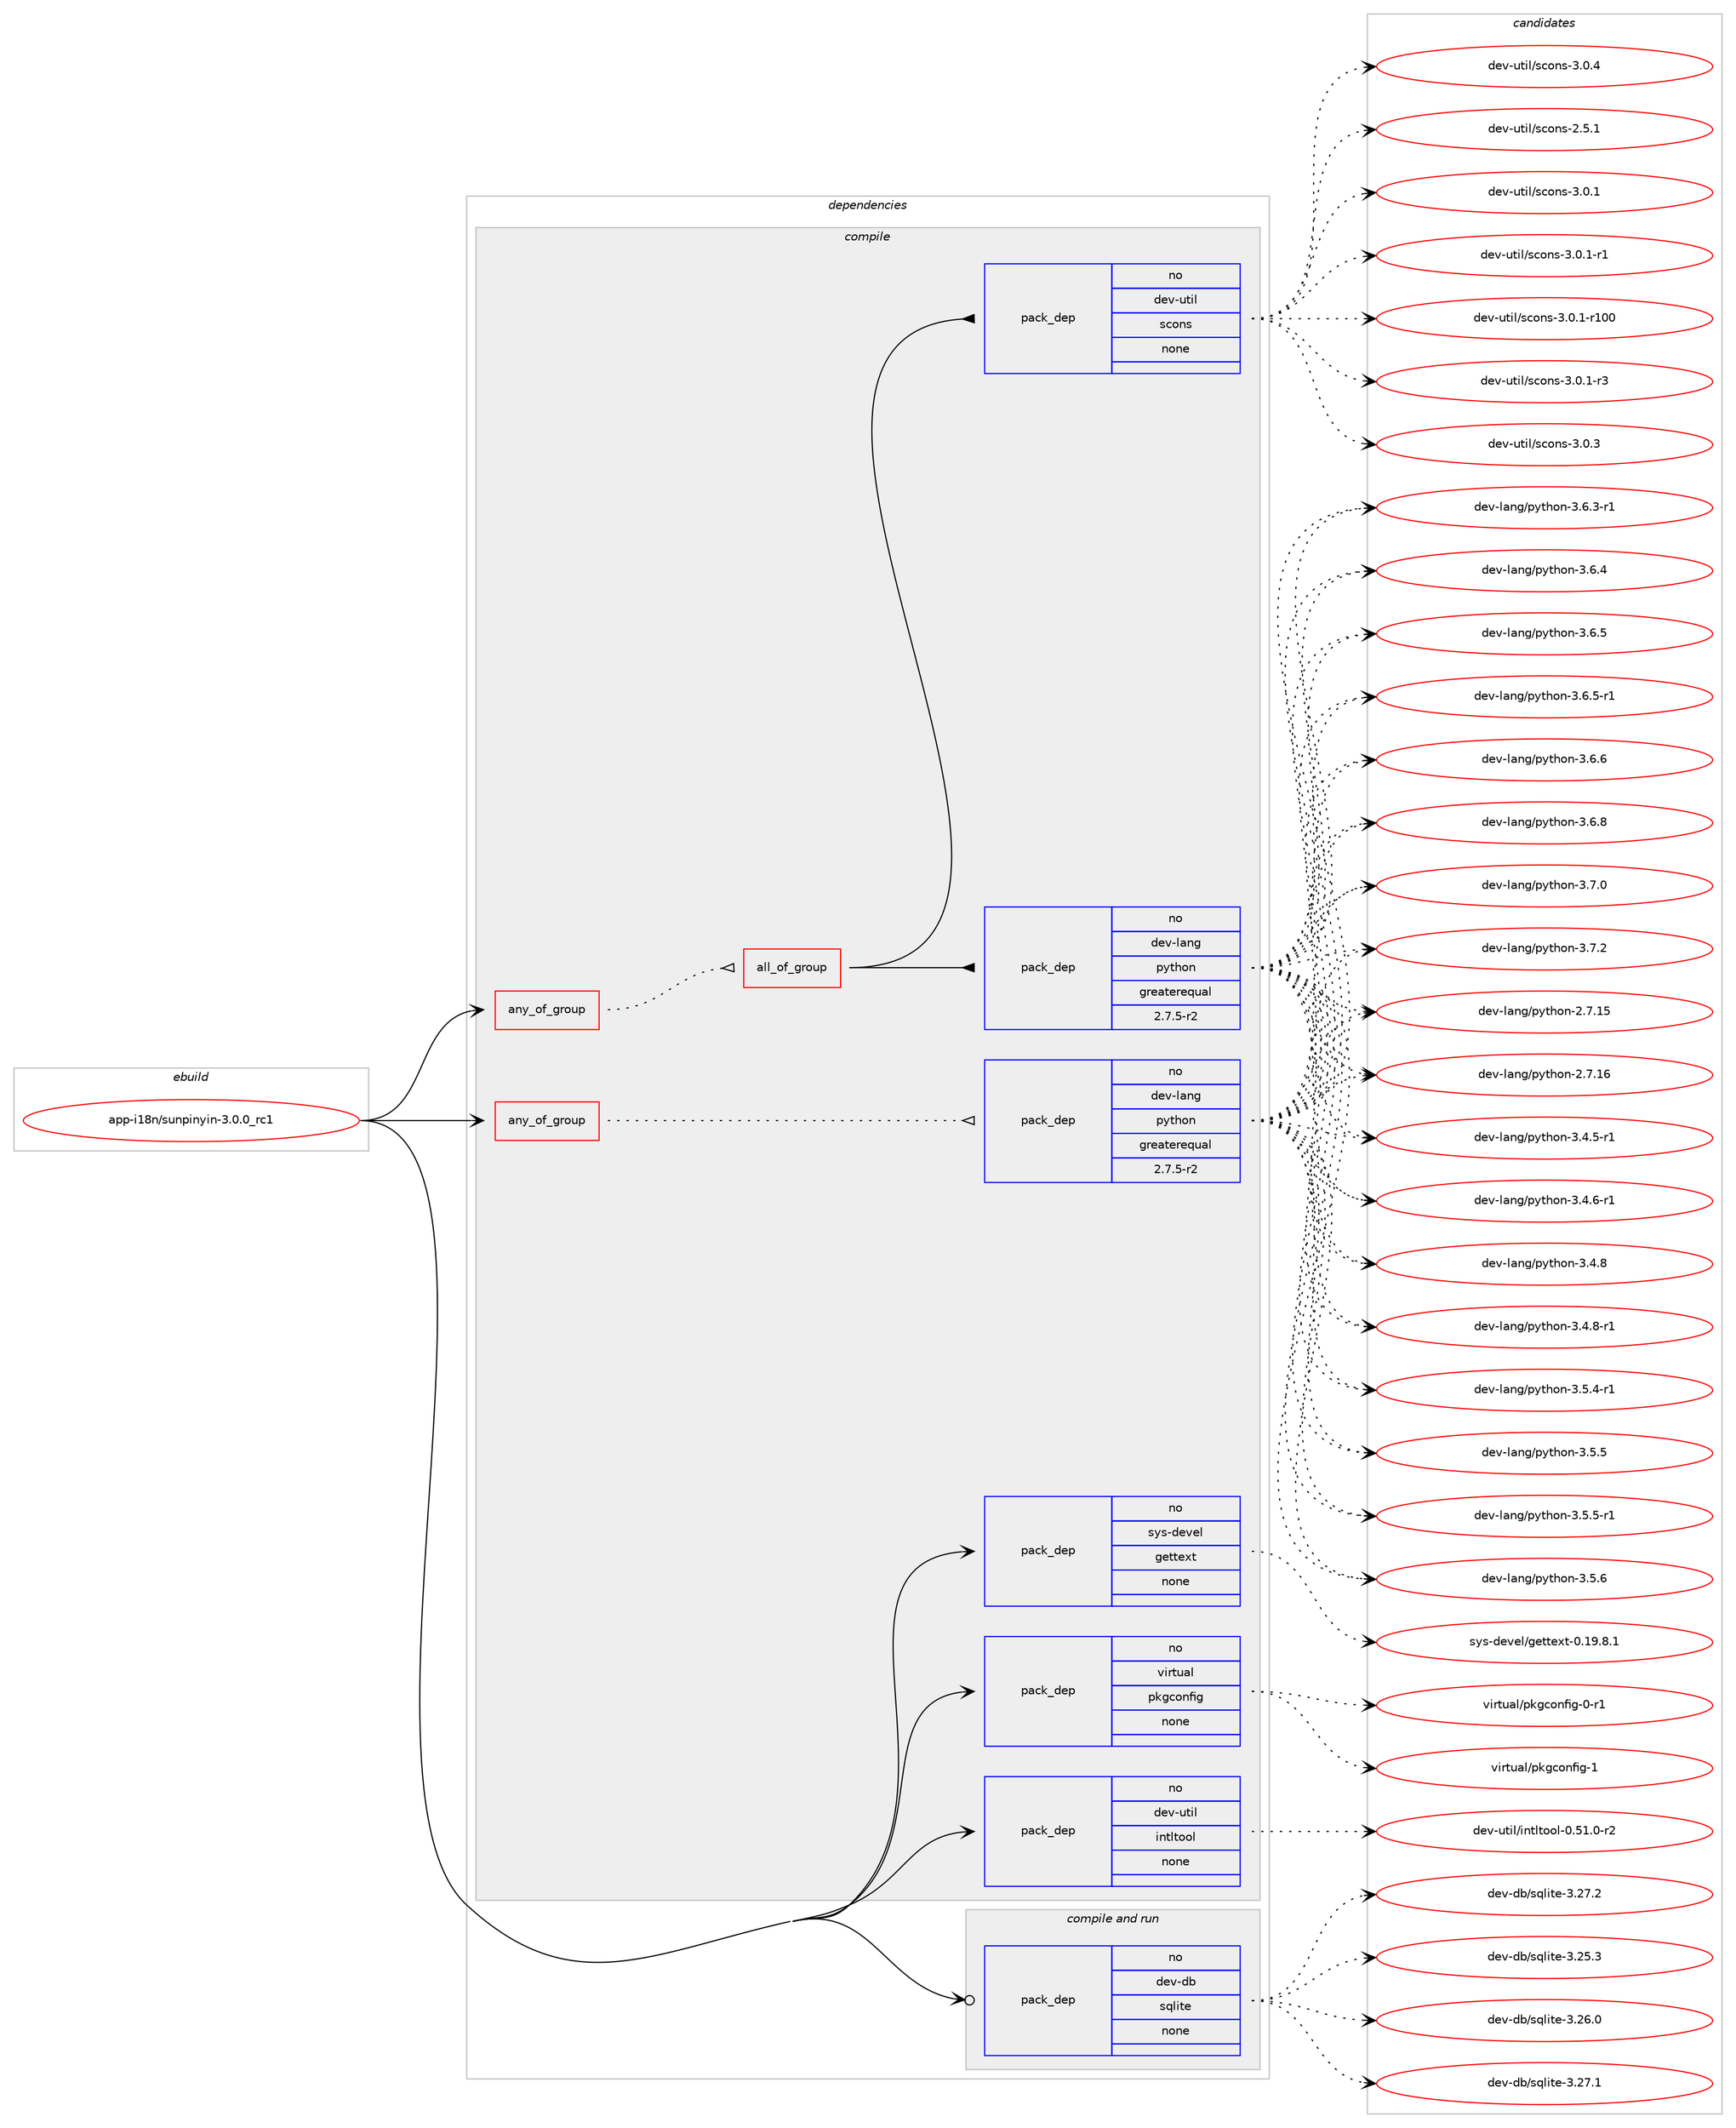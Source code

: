 digraph prolog {

# *************
# Graph options
# *************

newrank=true;
concentrate=true;
compound=true;
graph [rankdir=LR,fontname=Helvetica,fontsize=10,ranksep=1.5];#, ranksep=2.5, nodesep=0.2];
edge  [arrowhead=vee];
node  [fontname=Helvetica,fontsize=10];

# **********
# The ebuild
# **********

subgraph cluster_leftcol {
color=gray;
rank=same;
label=<<i>ebuild</i>>;
id [label="app-i18n/sunpinyin-3.0.0_rc1", color=red, width=4, href="../app-i18n/sunpinyin-3.0.0_rc1.svg"];
}

# ****************
# The dependencies
# ****************

subgraph cluster_midcol {
color=gray;
label=<<i>dependencies</i>>;
subgraph cluster_compile {
fillcolor="#eeeeee";
style=filled;
label=<<i>compile</i>>;
subgraph any19610 {
dependency1296110 [label=<<TABLE BORDER="0" CELLBORDER="1" CELLSPACING="0" CELLPADDING="4"><TR><TD CELLPADDING="10">any_of_group</TD></TR></TABLE>>, shape=none, color=red];subgraph all543 {
dependency1296111 [label=<<TABLE BORDER="0" CELLBORDER="1" CELLSPACING="0" CELLPADDING="4"><TR><TD CELLPADDING="10">all_of_group</TD></TR></TABLE>>, shape=none, color=red];subgraph pack923209 {
dependency1296112 [label=<<TABLE BORDER="0" CELLBORDER="1" CELLSPACING="0" CELLPADDING="4" WIDTH="220"><TR><TD ROWSPAN="6" CELLPADDING="30">pack_dep</TD></TR><TR><TD WIDTH="110">no</TD></TR><TR><TD>dev-lang</TD></TR><TR><TD>python</TD></TR><TR><TD>greaterequal</TD></TR><TR><TD>2.7.5-r2</TD></TR></TABLE>>, shape=none, color=blue];
}
dependency1296111:e -> dependency1296112:w [weight=20,style="solid",arrowhead="inv"];
subgraph pack923210 {
dependency1296113 [label=<<TABLE BORDER="0" CELLBORDER="1" CELLSPACING="0" CELLPADDING="4" WIDTH="220"><TR><TD ROWSPAN="6" CELLPADDING="30">pack_dep</TD></TR><TR><TD WIDTH="110">no</TD></TR><TR><TD>dev-util</TD></TR><TR><TD>scons</TD></TR><TR><TD>none</TD></TR><TR><TD></TD></TR></TABLE>>, shape=none, color=blue];
}
dependency1296111:e -> dependency1296113:w [weight=20,style="solid",arrowhead="inv"];
}
dependency1296110:e -> dependency1296111:w [weight=20,style="dotted",arrowhead="oinv"];
}
id:e -> dependency1296110:w [weight=20,style="solid",arrowhead="vee"];
subgraph any19611 {
dependency1296114 [label=<<TABLE BORDER="0" CELLBORDER="1" CELLSPACING="0" CELLPADDING="4"><TR><TD CELLPADDING="10">any_of_group</TD></TR></TABLE>>, shape=none, color=red];subgraph pack923211 {
dependency1296115 [label=<<TABLE BORDER="0" CELLBORDER="1" CELLSPACING="0" CELLPADDING="4" WIDTH="220"><TR><TD ROWSPAN="6" CELLPADDING="30">pack_dep</TD></TR><TR><TD WIDTH="110">no</TD></TR><TR><TD>dev-lang</TD></TR><TR><TD>python</TD></TR><TR><TD>greaterequal</TD></TR><TR><TD>2.7.5-r2</TD></TR></TABLE>>, shape=none, color=blue];
}
dependency1296114:e -> dependency1296115:w [weight=20,style="dotted",arrowhead="oinv"];
}
id:e -> dependency1296114:w [weight=20,style="solid",arrowhead="vee"];
subgraph pack923212 {
dependency1296116 [label=<<TABLE BORDER="0" CELLBORDER="1" CELLSPACING="0" CELLPADDING="4" WIDTH="220"><TR><TD ROWSPAN="6" CELLPADDING="30">pack_dep</TD></TR><TR><TD WIDTH="110">no</TD></TR><TR><TD>dev-util</TD></TR><TR><TD>intltool</TD></TR><TR><TD>none</TD></TR><TR><TD></TD></TR></TABLE>>, shape=none, color=blue];
}
id:e -> dependency1296116:w [weight=20,style="solid",arrowhead="vee"];
subgraph pack923213 {
dependency1296117 [label=<<TABLE BORDER="0" CELLBORDER="1" CELLSPACING="0" CELLPADDING="4" WIDTH="220"><TR><TD ROWSPAN="6" CELLPADDING="30">pack_dep</TD></TR><TR><TD WIDTH="110">no</TD></TR><TR><TD>sys-devel</TD></TR><TR><TD>gettext</TD></TR><TR><TD>none</TD></TR><TR><TD></TD></TR></TABLE>>, shape=none, color=blue];
}
id:e -> dependency1296117:w [weight=20,style="solid",arrowhead="vee"];
subgraph pack923214 {
dependency1296118 [label=<<TABLE BORDER="0" CELLBORDER="1" CELLSPACING="0" CELLPADDING="4" WIDTH="220"><TR><TD ROWSPAN="6" CELLPADDING="30">pack_dep</TD></TR><TR><TD WIDTH="110">no</TD></TR><TR><TD>virtual</TD></TR><TR><TD>pkgconfig</TD></TR><TR><TD>none</TD></TR><TR><TD></TD></TR></TABLE>>, shape=none, color=blue];
}
id:e -> dependency1296118:w [weight=20,style="solid",arrowhead="vee"];
}
subgraph cluster_compileandrun {
fillcolor="#eeeeee";
style=filled;
label=<<i>compile and run</i>>;
subgraph pack923215 {
dependency1296119 [label=<<TABLE BORDER="0" CELLBORDER="1" CELLSPACING="0" CELLPADDING="4" WIDTH="220"><TR><TD ROWSPAN="6" CELLPADDING="30">pack_dep</TD></TR><TR><TD WIDTH="110">no</TD></TR><TR><TD>dev-db</TD></TR><TR><TD>sqlite</TD></TR><TR><TD>none</TD></TR><TR><TD></TD></TR></TABLE>>, shape=none, color=blue];
}
id:e -> dependency1296119:w [weight=20,style="solid",arrowhead="odotvee"];
}
subgraph cluster_run {
fillcolor="#eeeeee";
style=filled;
label=<<i>run</i>>;
}
}

# **************
# The candidates
# **************

subgraph cluster_choices {
rank=same;
color=gray;
label=<<i>candidates</i>>;

subgraph choice923209 {
color=black;
nodesep=1;
choice10010111845108971101034711212111610411111045504655464953 [label="dev-lang/python-2.7.15", color=red, width=4,href="../dev-lang/python-2.7.15.svg"];
choice10010111845108971101034711212111610411111045504655464954 [label="dev-lang/python-2.7.16", color=red, width=4,href="../dev-lang/python-2.7.16.svg"];
choice1001011184510897110103471121211161041111104551465246534511449 [label="dev-lang/python-3.4.5-r1", color=red, width=4,href="../dev-lang/python-3.4.5-r1.svg"];
choice1001011184510897110103471121211161041111104551465246544511449 [label="dev-lang/python-3.4.6-r1", color=red, width=4,href="../dev-lang/python-3.4.6-r1.svg"];
choice100101118451089711010347112121116104111110455146524656 [label="dev-lang/python-3.4.8", color=red, width=4,href="../dev-lang/python-3.4.8.svg"];
choice1001011184510897110103471121211161041111104551465246564511449 [label="dev-lang/python-3.4.8-r1", color=red, width=4,href="../dev-lang/python-3.4.8-r1.svg"];
choice1001011184510897110103471121211161041111104551465346524511449 [label="dev-lang/python-3.5.4-r1", color=red, width=4,href="../dev-lang/python-3.5.4-r1.svg"];
choice100101118451089711010347112121116104111110455146534653 [label="dev-lang/python-3.5.5", color=red, width=4,href="../dev-lang/python-3.5.5.svg"];
choice1001011184510897110103471121211161041111104551465346534511449 [label="dev-lang/python-3.5.5-r1", color=red, width=4,href="../dev-lang/python-3.5.5-r1.svg"];
choice100101118451089711010347112121116104111110455146534654 [label="dev-lang/python-3.5.6", color=red, width=4,href="../dev-lang/python-3.5.6.svg"];
choice1001011184510897110103471121211161041111104551465446514511449 [label="dev-lang/python-3.6.3-r1", color=red, width=4,href="../dev-lang/python-3.6.3-r1.svg"];
choice100101118451089711010347112121116104111110455146544652 [label="dev-lang/python-3.6.4", color=red, width=4,href="../dev-lang/python-3.6.4.svg"];
choice100101118451089711010347112121116104111110455146544653 [label="dev-lang/python-3.6.5", color=red, width=4,href="../dev-lang/python-3.6.5.svg"];
choice1001011184510897110103471121211161041111104551465446534511449 [label="dev-lang/python-3.6.5-r1", color=red, width=4,href="../dev-lang/python-3.6.5-r1.svg"];
choice100101118451089711010347112121116104111110455146544654 [label="dev-lang/python-3.6.6", color=red, width=4,href="../dev-lang/python-3.6.6.svg"];
choice100101118451089711010347112121116104111110455146544656 [label="dev-lang/python-3.6.8", color=red, width=4,href="../dev-lang/python-3.6.8.svg"];
choice100101118451089711010347112121116104111110455146554648 [label="dev-lang/python-3.7.0", color=red, width=4,href="../dev-lang/python-3.7.0.svg"];
choice100101118451089711010347112121116104111110455146554650 [label="dev-lang/python-3.7.2", color=red, width=4,href="../dev-lang/python-3.7.2.svg"];
dependency1296112:e -> choice10010111845108971101034711212111610411111045504655464953:w [style=dotted,weight="100"];
dependency1296112:e -> choice10010111845108971101034711212111610411111045504655464954:w [style=dotted,weight="100"];
dependency1296112:e -> choice1001011184510897110103471121211161041111104551465246534511449:w [style=dotted,weight="100"];
dependency1296112:e -> choice1001011184510897110103471121211161041111104551465246544511449:w [style=dotted,weight="100"];
dependency1296112:e -> choice100101118451089711010347112121116104111110455146524656:w [style=dotted,weight="100"];
dependency1296112:e -> choice1001011184510897110103471121211161041111104551465246564511449:w [style=dotted,weight="100"];
dependency1296112:e -> choice1001011184510897110103471121211161041111104551465346524511449:w [style=dotted,weight="100"];
dependency1296112:e -> choice100101118451089711010347112121116104111110455146534653:w [style=dotted,weight="100"];
dependency1296112:e -> choice1001011184510897110103471121211161041111104551465346534511449:w [style=dotted,weight="100"];
dependency1296112:e -> choice100101118451089711010347112121116104111110455146534654:w [style=dotted,weight="100"];
dependency1296112:e -> choice1001011184510897110103471121211161041111104551465446514511449:w [style=dotted,weight="100"];
dependency1296112:e -> choice100101118451089711010347112121116104111110455146544652:w [style=dotted,weight="100"];
dependency1296112:e -> choice100101118451089711010347112121116104111110455146544653:w [style=dotted,weight="100"];
dependency1296112:e -> choice1001011184510897110103471121211161041111104551465446534511449:w [style=dotted,weight="100"];
dependency1296112:e -> choice100101118451089711010347112121116104111110455146544654:w [style=dotted,weight="100"];
dependency1296112:e -> choice100101118451089711010347112121116104111110455146544656:w [style=dotted,weight="100"];
dependency1296112:e -> choice100101118451089711010347112121116104111110455146554648:w [style=dotted,weight="100"];
dependency1296112:e -> choice100101118451089711010347112121116104111110455146554650:w [style=dotted,weight="100"];
}
subgraph choice923210 {
color=black;
nodesep=1;
choice100101118451171161051084711599111110115455046534649 [label="dev-util/scons-2.5.1", color=red, width=4,href="../dev-util/scons-2.5.1.svg"];
choice100101118451171161051084711599111110115455146484649 [label="dev-util/scons-3.0.1", color=red, width=4,href="../dev-util/scons-3.0.1.svg"];
choice1001011184511711610510847115991111101154551464846494511449 [label="dev-util/scons-3.0.1-r1", color=red, width=4,href="../dev-util/scons-3.0.1-r1.svg"];
choice10010111845117116105108471159911111011545514648464945114494848 [label="dev-util/scons-3.0.1-r100", color=red, width=4,href="../dev-util/scons-3.0.1-r100.svg"];
choice1001011184511711610510847115991111101154551464846494511451 [label="dev-util/scons-3.0.1-r3", color=red, width=4,href="../dev-util/scons-3.0.1-r3.svg"];
choice100101118451171161051084711599111110115455146484651 [label="dev-util/scons-3.0.3", color=red, width=4,href="../dev-util/scons-3.0.3.svg"];
choice100101118451171161051084711599111110115455146484652 [label="dev-util/scons-3.0.4", color=red, width=4,href="../dev-util/scons-3.0.4.svg"];
dependency1296113:e -> choice100101118451171161051084711599111110115455046534649:w [style=dotted,weight="100"];
dependency1296113:e -> choice100101118451171161051084711599111110115455146484649:w [style=dotted,weight="100"];
dependency1296113:e -> choice1001011184511711610510847115991111101154551464846494511449:w [style=dotted,weight="100"];
dependency1296113:e -> choice10010111845117116105108471159911111011545514648464945114494848:w [style=dotted,weight="100"];
dependency1296113:e -> choice1001011184511711610510847115991111101154551464846494511451:w [style=dotted,weight="100"];
dependency1296113:e -> choice100101118451171161051084711599111110115455146484651:w [style=dotted,weight="100"];
dependency1296113:e -> choice100101118451171161051084711599111110115455146484652:w [style=dotted,weight="100"];
}
subgraph choice923211 {
color=black;
nodesep=1;
choice10010111845108971101034711212111610411111045504655464953 [label="dev-lang/python-2.7.15", color=red, width=4,href="../dev-lang/python-2.7.15.svg"];
choice10010111845108971101034711212111610411111045504655464954 [label="dev-lang/python-2.7.16", color=red, width=4,href="../dev-lang/python-2.7.16.svg"];
choice1001011184510897110103471121211161041111104551465246534511449 [label="dev-lang/python-3.4.5-r1", color=red, width=4,href="../dev-lang/python-3.4.5-r1.svg"];
choice1001011184510897110103471121211161041111104551465246544511449 [label="dev-lang/python-3.4.6-r1", color=red, width=4,href="../dev-lang/python-3.4.6-r1.svg"];
choice100101118451089711010347112121116104111110455146524656 [label="dev-lang/python-3.4.8", color=red, width=4,href="../dev-lang/python-3.4.8.svg"];
choice1001011184510897110103471121211161041111104551465246564511449 [label="dev-lang/python-3.4.8-r1", color=red, width=4,href="../dev-lang/python-3.4.8-r1.svg"];
choice1001011184510897110103471121211161041111104551465346524511449 [label="dev-lang/python-3.5.4-r1", color=red, width=4,href="../dev-lang/python-3.5.4-r1.svg"];
choice100101118451089711010347112121116104111110455146534653 [label="dev-lang/python-3.5.5", color=red, width=4,href="../dev-lang/python-3.5.5.svg"];
choice1001011184510897110103471121211161041111104551465346534511449 [label="dev-lang/python-3.5.5-r1", color=red, width=4,href="../dev-lang/python-3.5.5-r1.svg"];
choice100101118451089711010347112121116104111110455146534654 [label="dev-lang/python-3.5.6", color=red, width=4,href="../dev-lang/python-3.5.6.svg"];
choice1001011184510897110103471121211161041111104551465446514511449 [label="dev-lang/python-3.6.3-r1", color=red, width=4,href="../dev-lang/python-3.6.3-r1.svg"];
choice100101118451089711010347112121116104111110455146544652 [label="dev-lang/python-3.6.4", color=red, width=4,href="../dev-lang/python-3.6.4.svg"];
choice100101118451089711010347112121116104111110455146544653 [label="dev-lang/python-3.6.5", color=red, width=4,href="../dev-lang/python-3.6.5.svg"];
choice1001011184510897110103471121211161041111104551465446534511449 [label="dev-lang/python-3.6.5-r1", color=red, width=4,href="../dev-lang/python-3.6.5-r1.svg"];
choice100101118451089711010347112121116104111110455146544654 [label="dev-lang/python-3.6.6", color=red, width=4,href="../dev-lang/python-3.6.6.svg"];
choice100101118451089711010347112121116104111110455146544656 [label="dev-lang/python-3.6.8", color=red, width=4,href="../dev-lang/python-3.6.8.svg"];
choice100101118451089711010347112121116104111110455146554648 [label="dev-lang/python-3.7.0", color=red, width=4,href="../dev-lang/python-3.7.0.svg"];
choice100101118451089711010347112121116104111110455146554650 [label="dev-lang/python-3.7.2", color=red, width=4,href="../dev-lang/python-3.7.2.svg"];
dependency1296115:e -> choice10010111845108971101034711212111610411111045504655464953:w [style=dotted,weight="100"];
dependency1296115:e -> choice10010111845108971101034711212111610411111045504655464954:w [style=dotted,weight="100"];
dependency1296115:e -> choice1001011184510897110103471121211161041111104551465246534511449:w [style=dotted,weight="100"];
dependency1296115:e -> choice1001011184510897110103471121211161041111104551465246544511449:w [style=dotted,weight="100"];
dependency1296115:e -> choice100101118451089711010347112121116104111110455146524656:w [style=dotted,weight="100"];
dependency1296115:e -> choice1001011184510897110103471121211161041111104551465246564511449:w [style=dotted,weight="100"];
dependency1296115:e -> choice1001011184510897110103471121211161041111104551465346524511449:w [style=dotted,weight="100"];
dependency1296115:e -> choice100101118451089711010347112121116104111110455146534653:w [style=dotted,weight="100"];
dependency1296115:e -> choice1001011184510897110103471121211161041111104551465346534511449:w [style=dotted,weight="100"];
dependency1296115:e -> choice100101118451089711010347112121116104111110455146534654:w [style=dotted,weight="100"];
dependency1296115:e -> choice1001011184510897110103471121211161041111104551465446514511449:w [style=dotted,weight="100"];
dependency1296115:e -> choice100101118451089711010347112121116104111110455146544652:w [style=dotted,weight="100"];
dependency1296115:e -> choice100101118451089711010347112121116104111110455146544653:w [style=dotted,weight="100"];
dependency1296115:e -> choice1001011184510897110103471121211161041111104551465446534511449:w [style=dotted,weight="100"];
dependency1296115:e -> choice100101118451089711010347112121116104111110455146544654:w [style=dotted,weight="100"];
dependency1296115:e -> choice100101118451089711010347112121116104111110455146544656:w [style=dotted,weight="100"];
dependency1296115:e -> choice100101118451089711010347112121116104111110455146554648:w [style=dotted,weight="100"];
dependency1296115:e -> choice100101118451089711010347112121116104111110455146554650:w [style=dotted,weight="100"];
}
subgraph choice923212 {
color=black;
nodesep=1;
choice1001011184511711610510847105110116108116111111108454846534946484511450 [label="dev-util/intltool-0.51.0-r2", color=red, width=4,href="../dev-util/intltool-0.51.0-r2.svg"];
dependency1296116:e -> choice1001011184511711610510847105110116108116111111108454846534946484511450:w [style=dotted,weight="100"];
}
subgraph choice923213 {
color=black;
nodesep=1;
choice1151211154510010111810110847103101116116101120116454846495746564649 [label="sys-devel/gettext-0.19.8.1", color=red, width=4,href="../sys-devel/gettext-0.19.8.1.svg"];
dependency1296117:e -> choice1151211154510010111810110847103101116116101120116454846495746564649:w [style=dotted,weight="100"];
}
subgraph choice923214 {
color=black;
nodesep=1;
choice11810511411611797108471121071039911111010210510345484511449 [label="virtual/pkgconfig-0-r1", color=red, width=4,href="../virtual/pkgconfig-0-r1.svg"];
choice1181051141161179710847112107103991111101021051034549 [label="virtual/pkgconfig-1", color=red, width=4,href="../virtual/pkgconfig-1.svg"];
dependency1296118:e -> choice11810511411611797108471121071039911111010210510345484511449:w [style=dotted,weight="100"];
dependency1296118:e -> choice1181051141161179710847112107103991111101021051034549:w [style=dotted,weight="100"];
}
subgraph choice923215 {
color=black;
nodesep=1;
choice10010111845100984711511310810511610145514650534651 [label="dev-db/sqlite-3.25.3", color=red, width=4,href="../dev-db/sqlite-3.25.3.svg"];
choice10010111845100984711511310810511610145514650544648 [label="dev-db/sqlite-3.26.0", color=red, width=4,href="../dev-db/sqlite-3.26.0.svg"];
choice10010111845100984711511310810511610145514650554649 [label="dev-db/sqlite-3.27.1", color=red, width=4,href="../dev-db/sqlite-3.27.1.svg"];
choice10010111845100984711511310810511610145514650554650 [label="dev-db/sqlite-3.27.2", color=red, width=4,href="../dev-db/sqlite-3.27.2.svg"];
dependency1296119:e -> choice10010111845100984711511310810511610145514650534651:w [style=dotted,weight="100"];
dependency1296119:e -> choice10010111845100984711511310810511610145514650544648:w [style=dotted,weight="100"];
dependency1296119:e -> choice10010111845100984711511310810511610145514650554649:w [style=dotted,weight="100"];
dependency1296119:e -> choice10010111845100984711511310810511610145514650554650:w [style=dotted,weight="100"];
}
}

}
